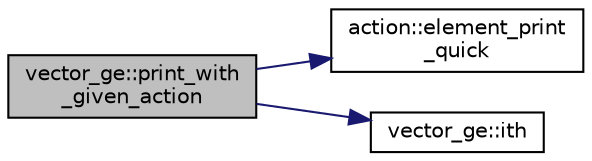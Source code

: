digraph "vector_ge::print_with_given_action"
{
  edge [fontname="Helvetica",fontsize="10",labelfontname="Helvetica",labelfontsize="10"];
  node [fontname="Helvetica",fontsize="10",shape=record];
  rankdir="LR";
  Node3663 [label="vector_ge::print_with\l_given_action",height=0.2,width=0.4,color="black", fillcolor="grey75", style="filled", fontcolor="black"];
  Node3663 -> Node3664 [color="midnightblue",fontsize="10",style="solid",fontname="Helvetica"];
  Node3664 [label="action::element_print\l_quick",height=0.2,width=0.4,color="black", fillcolor="white", style="filled",URL="$d2/d86/classaction.html#a4844680cf6750396f76494a28655265b"];
  Node3663 -> Node3665 [color="midnightblue",fontsize="10",style="solid",fontname="Helvetica"];
  Node3665 [label="vector_ge::ith",height=0.2,width=0.4,color="black", fillcolor="white", style="filled",URL="$d4/d6e/classvector__ge.html#a1ff002e8b746a9beb119d57dcd4a15ff"];
}
